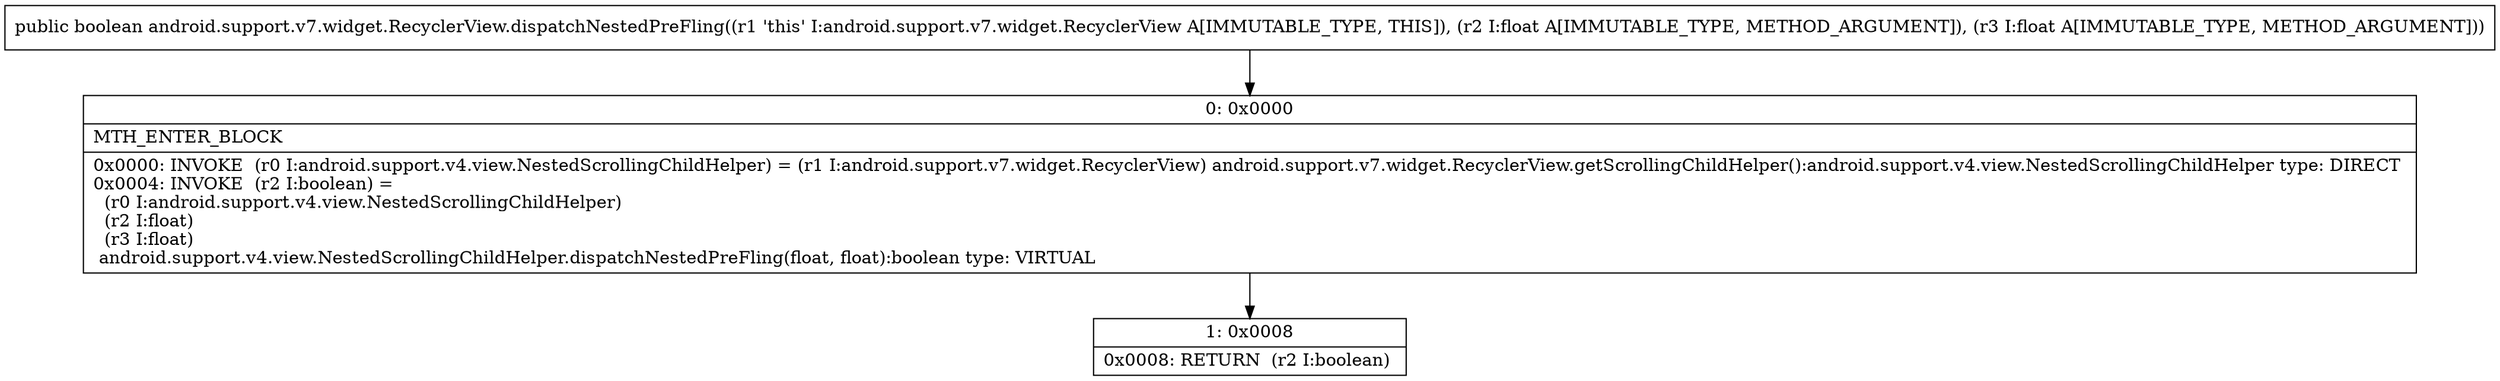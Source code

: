 digraph "CFG forandroid.support.v7.widget.RecyclerView.dispatchNestedPreFling(FF)Z" {
Node_0 [shape=record,label="{0\:\ 0x0000|MTH_ENTER_BLOCK\l|0x0000: INVOKE  (r0 I:android.support.v4.view.NestedScrollingChildHelper) = (r1 I:android.support.v7.widget.RecyclerView) android.support.v7.widget.RecyclerView.getScrollingChildHelper():android.support.v4.view.NestedScrollingChildHelper type: DIRECT \l0x0004: INVOKE  (r2 I:boolean) = \l  (r0 I:android.support.v4.view.NestedScrollingChildHelper)\l  (r2 I:float)\l  (r3 I:float)\l android.support.v4.view.NestedScrollingChildHelper.dispatchNestedPreFling(float, float):boolean type: VIRTUAL \l}"];
Node_1 [shape=record,label="{1\:\ 0x0008|0x0008: RETURN  (r2 I:boolean) \l}"];
MethodNode[shape=record,label="{public boolean android.support.v7.widget.RecyclerView.dispatchNestedPreFling((r1 'this' I:android.support.v7.widget.RecyclerView A[IMMUTABLE_TYPE, THIS]), (r2 I:float A[IMMUTABLE_TYPE, METHOD_ARGUMENT]), (r3 I:float A[IMMUTABLE_TYPE, METHOD_ARGUMENT])) }"];
MethodNode -> Node_0;
Node_0 -> Node_1;
}

